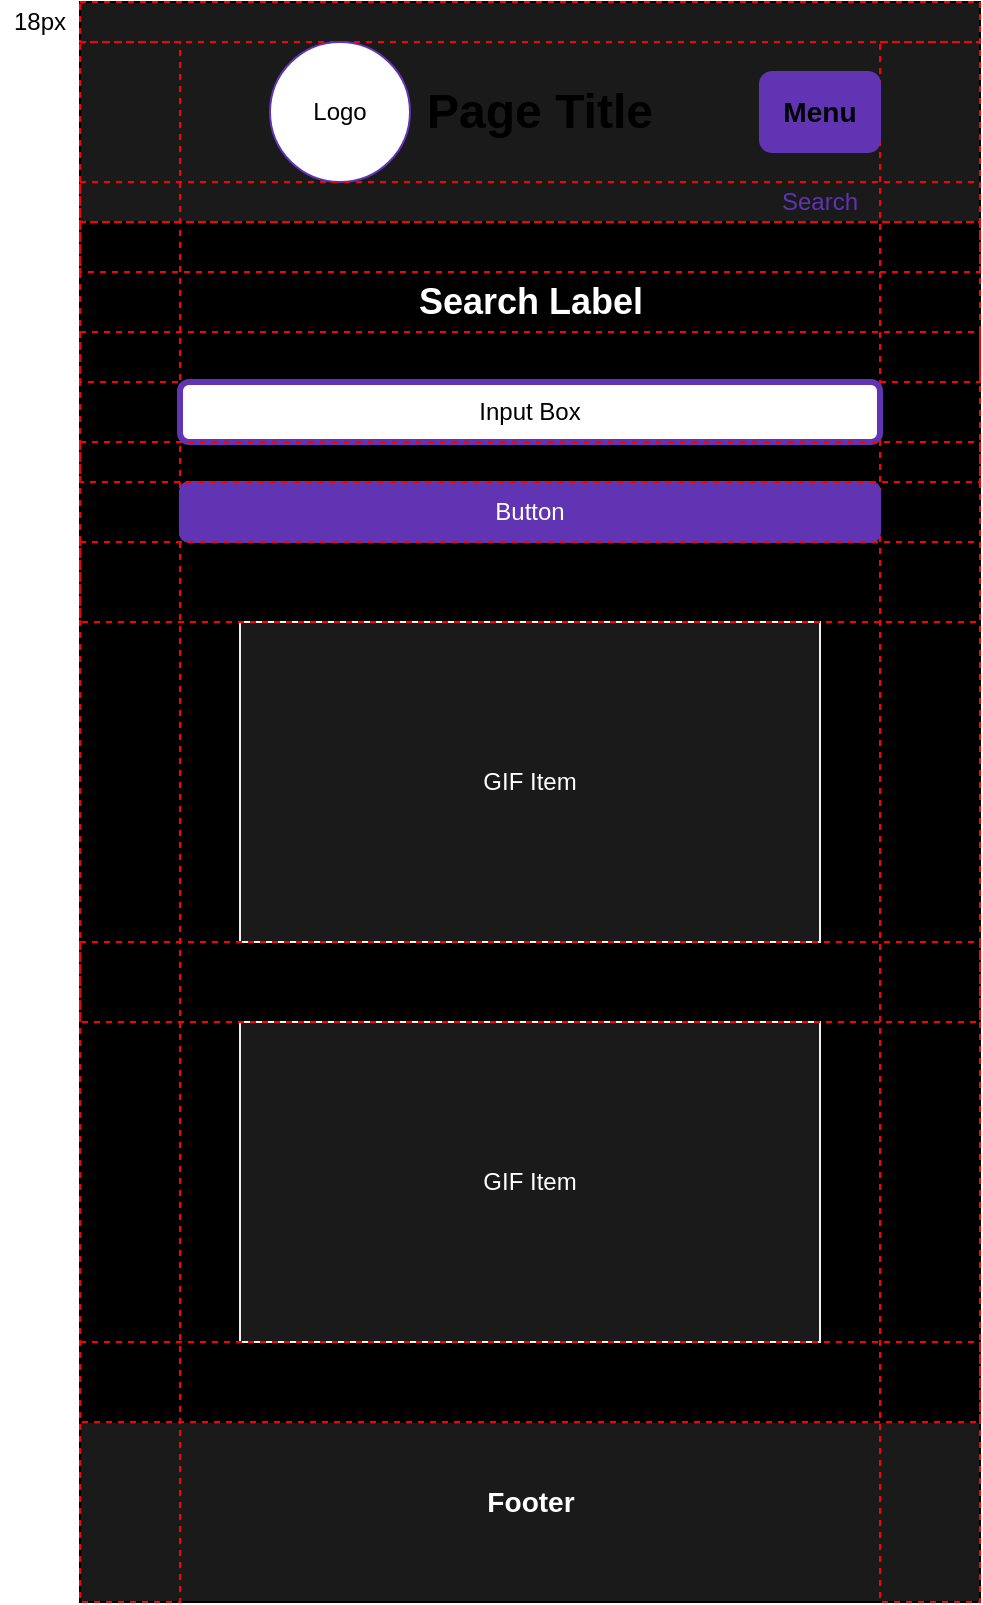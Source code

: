 <mxfile version="13.3.9" type="device" pages="2"><diagram id="wOaqQH-1K1oo2jQjaTFz" name="Mobile"><mxGraphModel dx="1550" dy="895" grid="1" gridSize="10" guides="1" tooltips="1" connect="1" arrows="1" fold="1" page="1" pageScale="1" pageWidth="850" pageHeight="1100" math="0" shadow="0"><root><mxCell id="0"/><mxCell id="1" parent="0"/><mxCell id="r_N-32vrsDWjK_O8Iit--13" value="" style="rounded=0;whiteSpace=wrap;html=1;fillColor=#1A1A1A;" vertex="1" parent="1"><mxGeometry x="210" y="60" width="450" height="800" as="geometry"/></mxCell><mxCell id="r_N-32vrsDWjK_O8Iit--2" value="" style="rounded=0;whiteSpace=wrap;html=1;fillColor=#000000;" vertex="1" parent="1"><mxGeometry x="210" y="170" width="450" height="600" as="geometry"/></mxCell><mxCell id="r_N-32vrsDWjK_O8Iit--14" value="&lt;font color=&quot;#ffffff&quot;&gt;GIF Item&lt;/font&gt;" style="rounded=0;whiteSpace=wrap;html=1;strokeColor=#f0f0f0;fillColor=#1A1A1A;fontColor=#6A00FF;" vertex="1" parent="1"><mxGeometry x="290" y="370" width="290" height="160" as="geometry"/></mxCell><mxCell id="r_N-32vrsDWjK_O8Iit--16" value="&lt;font color=&quot;#ffffff&quot;&gt;GIF Item&lt;/font&gt;" style="rounded=0;whiteSpace=wrap;html=1;strokeColor=#f0f0f0;fillColor=#1A1A1A;fontColor=#6A00FF;" vertex="1" parent="1"><mxGeometry x="290" y="570" width="290" height="160" as="geometry"/></mxCell><mxCell id="r_N-32vrsDWjK_O8Iit--17" value="" style="rounded=0;whiteSpace=wrap;html=1;fontColor=#6A00FF;dashed=1;strokeColor=#FF0000;fillColor=none;" vertex="1" parent="1"><mxGeometry x="210" y="60" width="450" height="20" as="geometry"/></mxCell><mxCell id="r_N-32vrsDWjK_O8Iit--18" value="18px" style="text;html=1;align=center;verticalAlign=middle;whiteSpace=wrap;rounded=0;dashed=1;" vertex="1" parent="1"><mxGeometry x="170" y="60" width="40" height="20" as="geometry"/></mxCell><mxCell id="r_N-32vrsDWjK_O8Iit--19" value="" style="rounded=0;whiteSpace=wrap;html=1;dashed=1;strokeColor=#FF0000;fontColor=#6A00FF;fillColor=none;" vertex="1" parent="1"><mxGeometry x="210" y="80" width="50" height="780" as="geometry"/></mxCell><mxCell id="r_N-32vrsDWjK_O8Iit--20" value="" style="rounded=0;whiteSpace=wrap;html=1;dashed=1;strokeColor=#FF0000;fontColor=#6A00FF;fillColor=none;" vertex="1" parent="1"><mxGeometry x="610" y="80" width="50" height="780" as="geometry"/></mxCell><mxCell id="9YrHmfRAaushjtlnp2I1-1" value="" style="group" vertex="1" connectable="0" parent="1"><mxGeometry x="305" y="75" width="240" height="80" as="geometry"/></mxCell><mxCell id="r_N-32vrsDWjK_O8Iit--3" value="Logo" style="ellipse;whiteSpace=wrap;html=1;aspect=fixed;strokeColor=#6034b2;" vertex="1" parent="9YrHmfRAaushjtlnp2I1-1"><mxGeometry y="5" width="70" height="70" as="geometry"/></mxCell><mxCell id="r_N-32vrsDWjK_O8Iit--4" value="&lt;h1&gt;&lt;b&gt;Page Title&lt;/b&gt;&lt;/h1&gt;" style="text;html=1;strokeColor=none;fillColor=none;align=center;verticalAlign=middle;whiteSpace=wrap;rounded=1;" vertex="1" parent="9YrHmfRAaushjtlnp2I1-1"><mxGeometry x="30" width="210" height="80" as="geometry"/></mxCell><mxCell id="9YrHmfRAaushjtlnp2I1-2" value="" style="group" vertex="1" connectable="0" parent="1"><mxGeometry x="550" y="95" width="110" height="155" as="geometry"/></mxCell><mxCell id="r_N-32vrsDWjK_O8Iit--5" value="&lt;h3&gt;Menu&lt;/h3&gt;" style="rounded=1;whiteSpace=wrap;html=1;strokeColor=#6034b2;fillColor=#6034b2;" vertex="1" parent="9YrHmfRAaushjtlnp2I1-2"><mxGeometry width="60" height="40" as="geometry"/></mxCell><mxCell id="r_N-32vrsDWjK_O8Iit--6" value="Search" style="text;html=1;strokeColor=none;fillColor=none;align=center;verticalAlign=middle;whiteSpace=wrap;rounded=0;fontColor=#6034b2;" vertex="1" parent="9YrHmfRAaushjtlnp2I1-2"><mxGeometry x="10" y="55" width="40" height="20" as="geometry"/></mxCell><mxCell id="r_N-32vrsDWjK_O8Iit--7" value="Memes" style="text;html=1;strokeColor=none;fillColor=none;align=center;verticalAlign=middle;whiteSpace=wrap;rounded=0;" vertex="1" parent="9YrHmfRAaushjtlnp2I1-2"><mxGeometry x="10" y="85" width="40" height="20" as="geometry"/></mxCell><mxCell id="r_N-32vrsDWjK_O8Iit--8" value="About" style="text;html=1;strokeColor=none;fillColor=none;align=center;verticalAlign=middle;whiteSpace=wrap;rounded=0;" vertex="1" parent="9YrHmfRAaushjtlnp2I1-2"><mxGeometry x="10" y="115" width="40" height="20" as="geometry"/></mxCell><mxCell id="-m004L89BN535TpIa1QW-6" value="" style="rounded=0;whiteSpace=wrap;html=1;shadow=0;fontColor=#6034b2;fillColor=none;strokeColor=#FF0000;dashed=1;" vertex="1" parent="9YrHmfRAaushjtlnp2I1-2"><mxGeometry x="-340" y="75" width="450" height="25" as="geometry"/></mxCell><mxCell id="-m004L89BN535TpIa1QW-7" value="" style="rounded=0;whiteSpace=wrap;html=1;shadow=0;fontColor=#6034b2;fillColor=none;strokeColor=#FF0000;dashed=1;" vertex="1" parent="9YrHmfRAaushjtlnp2I1-2"><mxGeometry x="-340" y="130" width="450" height="25" as="geometry"/></mxCell><mxCell id="9YrHmfRAaushjtlnp2I1-5" value="" style="group" vertex="1" connectable="0" parent="1"><mxGeometry x="260" y="200" width="350" height="130" as="geometry"/></mxCell><mxCell id="r_N-32vrsDWjK_O8Iit--9" value="&lt;h2&gt;Search Label&lt;/h2&gt;" style="text;html=1;align=center;verticalAlign=middle;whiteSpace=wrap;rounded=0;fontStyle=0;fontColor=#FFFFFF;" vertex="1" parent="9YrHmfRAaushjtlnp2I1-5"><mxGeometry x="117.5" width="115" height="20" as="geometry"/></mxCell><mxCell id="r_N-32vrsDWjK_O8Iit--10" value="Input Box" style="rounded=1;whiteSpace=wrap;html=1;strokeColor=#6034b2;strokeWidth=3;" vertex="1" parent="9YrHmfRAaushjtlnp2I1-5"><mxGeometry y="50" width="350" height="30" as="geometry"/></mxCell><mxCell id="r_N-32vrsDWjK_O8Iit--15" value="Button" style="rounded=1;whiteSpace=wrap;html=1;fontColor=#ffffff;fillColor=#6034b2;strokeColor=#6034b2;" vertex="1" parent="9YrHmfRAaushjtlnp2I1-5"><mxGeometry y="100" width="350" height="30" as="geometry"/></mxCell><mxCell id="9YrHmfRAaushjtlnp2I1-6" value="&lt;h3&gt;&lt;font color=&quot;#ffffff&quot;&gt;Footer&lt;/font&gt;&lt;/h3&gt;" style="text;html=1;strokeColor=none;fillColor=none;align=center;verticalAlign=middle;whiteSpace=wrap;rounded=0;shadow=0;fontColor=#6A00FF;" vertex="1" parent="1"><mxGeometry x="367.5" y="800" width="135" height="20" as="geometry"/></mxCell><mxCell id="-m004L89BN535TpIa1QW-1" value="" style="rounded=0;whiteSpace=wrap;html=1;shadow=0;fontColor=#6034b2;fillColor=none;strokeColor=#FF0000;dashed=1;" vertex="1" parent="1"><mxGeometry x="210" y="730" width="450" height="40" as="geometry"/></mxCell><mxCell id="-m004L89BN535TpIa1QW-2" value="" style="rounded=0;whiteSpace=wrap;html=1;shadow=0;fontColor=#6034b2;fillColor=none;strokeColor=#FF0000;dashed=1;" vertex="1" parent="1"><mxGeometry x="210" y="530" width="450" height="40" as="geometry"/></mxCell><mxCell id="-m004L89BN535TpIa1QW-3" value="" style="rounded=0;whiteSpace=wrap;html=1;shadow=0;fontColor=#6034b2;fillColor=none;strokeColor=#FF0000;dashed=1;" vertex="1" parent="1"><mxGeometry x="210" y="330" width="450" height="40" as="geometry"/></mxCell><mxCell id="-m004L89BN535TpIa1QW-5" value="" style="rounded=0;whiteSpace=wrap;html=1;fontColor=#6A00FF;dashed=1;strokeColor=#FF0000;fillColor=none;" vertex="1" parent="1"><mxGeometry x="210" y="150" width="450" height="20" as="geometry"/></mxCell><mxCell id="-m004L89BN535TpIa1QW-8" value="" style="rounded=0;whiteSpace=wrap;html=1;fontColor=#6A00FF;dashed=1;strokeColor=#FF0000;fillColor=none;" vertex="1" parent="1"><mxGeometry x="210" y="280" width="450" height="20" as="geometry"/></mxCell></root></mxGraphModel></diagram><diagram name="Desktop" id="saaGIXDusM_9Ymfcs9zt"><mxGraphModel dx="1550" dy="895" grid="1" gridSize="10" guides="1" tooltips="1" connect="1" arrows="1" fold="1" page="1" pageScale="1" pageWidth="850" pageHeight="1100" math="0" shadow="0"><root><mxCell id="ynbSTdpYaOdGBHtuWsFq-0"/><mxCell id="ynbSTdpYaOdGBHtuWsFq-1" parent="ynbSTdpYaOdGBHtuWsFq-0"/><mxCell id="ynbSTdpYaOdGBHtuWsFq-2" value="" style="rounded=0;whiteSpace=wrap;html=1;fillColor=#1A1A1A;" vertex="1" parent="ynbSTdpYaOdGBHtuWsFq-1"><mxGeometry x="40" y="60" width="760" height="800" as="geometry"/></mxCell><mxCell id="ynbSTdpYaOdGBHtuWsFq-3" value="" style="rounded=0;whiteSpace=wrap;html=1;fillColor=#000000;" vertex="1" parent="ynbSTdpYaOdGBHtuWsFq-1"><mxGeometry x="40" y="170" width="760" height="580" as="geometry"/></mxCell><mxCell id="ynbSTdpYaOdGBHtuWsFq-7" value="&lt;h2&gt;Search&lt;/h2&gt;" style="text;html=1;strokeColor=none;fillColor=none;align=center;verticalAlign=middle;whiteSpace=wrap;rounded=0;fontColor=#6034b2;" vertex="1" parent="ynbSTdpYaOdGBHtuWsFq-1"><mxGeometry x="460" y="115" width="80" height="30" as="geometry"/></mxCell><mxCell id="ynbSTdpYaOdGBHtuWsFq-8" value="&lt;h2&gt;Memes&lt;/h2&gt;" style="text;html=1;strokeColor=none;fillColor=none;align=center;verticalAlign=middle;whiteSpace=wrap;rounded=0;" vertex="1" parent="ynbSTdpYaOdGBHtuWsFq-1"><mxGeometry x="560" y="110" width="80" height="40" as="geometry"/></mxCell><mxCell id="ynbSTdpYaOdGBHtuWsFq-9" value="&lt;h2&gt;About&lt;/h2&gt;" style="text;html=1;strokeColor=none;fillColor=none;align=center;verticalAlign=middle;whiteSpace=wrap;rounded=0;" vertex="1" parent="ynbSTdpYaOdGBHtuWsFq-1"><mxGeometry x="660" y="115" width="70" height="30" as="geometry"/></mxCell><mxCell id="ynbSTdpYaOdGBHtuWsFq-10" value="&lt;h2&gt;Search Label&lt;/h2&gt;" style="text;html=1;align=center;verticalAlign=middle;whiteSpace=wrap;rounded=0;fontStyle=0;fontColor=#FFFFFF;" vertex="1" parent="ynbSTdpYaOdGBHtuWsFq-1"><mxGeometry x="377.5" y="200" width="115" height="20" as="geometry"/></mxCell><mxCell id="ynbSTdpYaOdGBHtuWsFq-11" value="Input Box" style="rounded=1;whiteSpace=wrap;html=1;strokeColor=#6034b2;strokeWidth=3;" vertex="1" parent="ynbSTdpYaOdGBHtuWsFq-1"><mxGeometry x="260" y="250" width="350" height="30" as="geometry"/></mxCell><mxCell id="ynbSTdpYaOdGBHtuWsFq-13" value="Button" style="rounded=1;whiteSpace=wrap;html=1;fontColor=#ffffff;fillColor=#6034b2;strokeColor=#6034b2;" vertex="1" parent="ynbSTdpYaOdGBHtuWsFq-1"><mxGeometry x="260" y="300" width="350" height="30" as="geometry"/></mxCell><mxCell id="ynbSTdpYaOdGBHtuWsFq-15" value="" style="rounded=0;whiteSpace=wrap;html=1;fontColor=#6A00FF;dashed=1;strokeColor=#FF0000;fillColor=none;" vertex="1" parent="ynbSTdpYaOdGBHtuWsFq-1"><mxGeometry x="40" y="60" width="760" height="20" as="geometry"/></mxCell><mxCell id="ynbSTdpYaOdGBHtuWsFq-16" value="18px" style="text;html=1;align=center;verticalAlign=middle;whiteSpace=wrap;rounded=0;dashed=1;" vertex="1" parent="ynbSTdpYaOdGBHtuWsFq-1"><mxGeometry y="60" width="40" height="20" as="geometry"/></mxCell><mxCell id="ynbSTdpYaOdGBHtuWsFq-17" value="" style="rounded=0;whiteSpace=wrap;html=1;dashed=1;strokeColor=#FF0000;fontColor=#6A00FF;fillColor=none;" vertex="1" parent="ynbSTdpYaOdGBHtuWsFq-1"><mxGeometry x="40" y="80" width="50" height="780" as="geometry"/></mxCell><mxCell id="ynbSTdpYaOdGBHtuWsFq-18" value="" style="rounded=0;whiteSpace=wrap;html=1;dashed=1;strokeColor=#FF0000;fontColor=#6A00FF;fillColor=none;" vertex="1" parent="ynbSTdpYaOdGBHtuWsFq-1"><mxGeometry x="750" y="80" width="50" height="780" as="geometry"/></mxCell><mxCell id="tKleXGzrhcwIE4P09c8k-9" value="" style="group" vertex="1" connectable="0" parent="ynbSTdpYaOdGBHtuWsFq-1"><mxGeometry x="90" y="560" width="660" height="140" as="geometry"/></mxCell><mxCell id="tKleXGzrhcwIE4P09c8k-5" value="&lt;font color=&quot;#ffffff&quot;&gt;Gif&lt;/font&gt;" style="whiteSpace=wrap;html=1;aspect=fixed;rounded=0;fontColor=#6A00FF;strokeColor=#FFFFFF;shadow=0;" vertex="1" parent="tKleXGzrhcwIE4P09c8k-9"><mxGeometry width="140" height="140" as="geometry"/></mxCell><mxCell id="tKleXGzrhcwIE4P09c8k-6" value="&lt;font color=&quot;#ffffff&quot;&gt;Gif&lt;/font&gt;" style="whiteSpace=wrap;html=1;aspect=fixed;rounded=0;fontColor=#6A00FF;strokeColor=#FFFFFF;shadow=0;" vertex="1" parent="tKleXGzrhcwIE4P09c8k-9"><mxGeometry x="175" width="140" height="140" as="geometry"/></mxCell><mxCell id="tKleXGzrhcwIE4P09c8k-7" value="&lt;font color=&quot;#ffffff&quot;&gt;Gif&lt;/font&gt;" style="whiteSpace=wrap;html=1;aspect=fixed;rounded=0;fontColor=#6A00FF;strokeColor=#FFFFFF;shadow=0;" vertex="1" parent="tKleXGzrhcwIE4P09c8k-9"><mxGeometry x="350" width="140" height="140" as="geometry"/></mxCell><mxCell id="tKleXGzrhcwIE4P09c8k-8" value="&lt;font color=&quot;#ffffff&quot;&gt;Gif&lt;/font&gt;" style="whiteSpace=wrap;html=1;aspect=fixed;rounded=0;fontColor=#6A00FF;strokeColor=#FFFFFF;shadow=0;" vertex="1" parent="tKleXGzrhcwIE4P09c8k-9"><mxGeometry x="520" width="140" height="140" as="geometry"/></mxCell><mxCell id="tKleXGzrhcwIE4P09c8k-10" value="" style="group" vertex="1" connectable="0" parent="ynbSTdpYaOdGBHtuWsFq-1"><mxGeometry x="90" y="380" width="660" height="320" as="geometry"/></mxCell><mxCell id="tKleXGzrhcwIE4P09c8k-11" value="&lt;font color=&quot;#ffffff&quot;&gt;Gif&lt;/font&gt;" style="whiteSpace=wrap;html=1;aspect=fixed;rounded=0;fontColor=#6A00FF;strokeColor=#FFFFFF;shadow=0;" vertex="1" parent="tKleXGzrhcwIE4P09c8k-10"><mxGeometry width="140" height="140" as="geometry"/></mxCell><mxCell id="tKleXGzrhcwIE4P09c8k-12" value="&lt;font color=&quot;#ffffff&quot;&gt;Gif&lt;/font&gt;" style="whiteSpace=wrap;html=1;aspect=fixed;rounded=0;fontColor=#6A00FF;strokeColor=#FFFFFF;shadow=0;" vertex="1" parent="tKleXGzrhcwIE4P09c8k-10"><mxGeometry x="175" width="140" height="140" as="geometry"/></mxCell><mxCell id="tKleXGzrhcwIE4P09c8k-13" value="&lt;font color=&quot;#ffffff&quot;&gt;Gif&lt;/font&gt;" style="whiteSpace=wrap;html=1;aspect=fixed;rounded=0;fontColor=#6A00FF;strokeColor=#FFFFFF;shadow=0;" vertex="1" parent="tKleXGzrhcwIE4P09c8k-10"><mxGeometry x="350" width="140" height="140" as="geometry"/></mxCell><mxCell id="tKleXGzrhcwIE4P09c8k-14" value="&lt;font color=&quot;#ffffff&quot;&gt;Gif&lt;/font&gt;" style="whiteSpace=wrap;html=1;aspect=fixed;rounded=0;fontColor=#6A00FF;strokeColor=#FFFFFF;shadow=0;" vertex="1" parent="tKleXGzrhcwIE4P09c8k-10"><mxGeometry x="520" width="140" height="140" as="geometry"/></mxCell><mxCell id="tKleXGzrhcwIE4P09c8k-24" value="" style="group" vertex="1" connectable="0" parent="tKleXGzrhcwIE4P09c8k-10"><mxGeometry width="660" height="320" as="geometry"/></mxCell><mxCell id="tKleXGzrhcwIE4P09c8k-15" value="&lt;font color=&quot;#ffffff&quot;&gt;Gif&lt;/font&gt;" style="whiteSpace=wrap;html=1;aspect=fixed;rounded=0;fontColor=#6A00FF;strokeColor=#FFFFFF;shadow=0;" vertex="1" parent="tKleXGzrhcwIE4P09c8k-24"><mxGeometry x="520" y="180" width="140" height="140" as="geometry"/></mxCell><mxCell id="tKleXGzrhcwIE4P09c8k-16" value="" style="group" vertex="1" connectable="0" parent="tKleXGzrhcwIE4P09c8k-24"><mxGeometry width="660" height="140" as="geometry"/></mxCell><mxCell id="tKleXGzrhcwIE4P09c8k-17" value="&lt;font color=&quot;#ffffff&quot;&gt;Gif&lt;/font&gt;" style="whiteSpace=wrap;html=1;aspect=fixed;rounded=0;fontColor=#6A00FF;strokeColor=#FFFFFF;shadow=0;" vertex="1" parent="tKleXGzrhcwIE4P09c8k-16"><mxGeometry width="140" height="140" as="geometry"/></mxCell><mxCell id="tKleXGzrhcwIE4P09c8k-18" value="&lt;font color=&quot;#ffffff&quot;&gt;Gif&lt;/font&gt;" style="whiteSpace=wrap;html=1;aspect=fixed;rounded=0;fontColor=#6A00FF;strokeColor=#FFFFFF;shadow=0;" vertex="1" parent="tKleXGzrhcwIE4P09c8k-16"><mxGeometry x="175" width="140" height="140" as="geometry"/></mxCell><mxCell id="tKleXGzrhcwIE4P09c8k-19" value="&lt;font color=&quot;#ffffff&quot;&gt;Gif&lt;/font&gt;" style="whiteSpace=wrap;html=1;aspect=fixed;rounded=0;fontColor=#6A00FF;strokeColor=#FFFFFF;shadow=0;" vertex="1" parent="tKleXGzrhcwIE4P09c8k-16"><mxGeometry x="350" width="140" height="140" as="geometry"/></mxCell><mxCell id="tKleXGzrhcwIE4P09c8k-20" value="&lt;font color=&quot;#ffffff&quot;&gt;Gif&lt;/font&gt;" style="whiteSpace=wrap;html=1;aspect=fixed;rounded=0;fontColor=#6A00FF;strokeColor=#FFFFFF;shadow=0;" vertex="1" parent="tKleXGzrhcwIE4P09c8k-16"><mxGeometry x="520" width="140" height="140" as="geometry"/></mxCell><mxCell id="tKleXGzrhcwIE4P09c8k-21" value="&lt;font color=&quot;#ffffff&quot;&gt;Gif&lt;/font&gt;" style="whiteSpace=wrap;html=1;aspect=fixed;rounded=0;fontColor=#6A00FF;strokeColor=#FFFFFF;shadow=0;" vertex="1" parent="tKleXGzrhcwIE4P09c8k-24"><mxGeometry x="350" y="180" width="140" height="140" as="geometry"/></mxCell><mxCell id="tKleXGzrhcwIE4P09c8k-22" value="&lt;font color=&quot;#ffffff&quot;&gt;Gif&lt;/font&gt;" style="whiteSpace=wrap;html=1;aspect=fixed;rounded=0;fontColor=#6A00FF;strokeColor=#FFFFFF;shadow=0;" vertex="1" parent="tKleXGzrhcwIE4P09c8k-24"><mxGeometry x="175" y="180" width="140" height="140" as="geometry"/></mxCell><mxCell id="tKleXGzrhcwIE4P09c8k-23" value="&lt;font color=&quot;#ffffff&quot;&gt;Gif&lt;/font&gt;" style="whiteSpace=wrap;html=1;aspect=fixed;rounded=0;fontColor=#6A00FF;strokeColor=#FFFFFF;shadow=0;" vertex="1" parent="tKleXGzrhcwIE4P09c8k-24"><mxGeometry y="180" width="140" height="140" as="geometry"/></mxCell><mxCell id="axo3a4iRpoGEkCHHKeZg-0" value="&lt;h3&gt;&lt;font color=&quot;#ffffff&quot;&gt;Footer&lt;/font&gt;&lt;/h3&gt;" style="text;html=1;strokeColor=none;fillColor=none;align=center;verticalAlign=middle;whiteSpace=wrap;rounded=0;shadow=0;fontColor=#6A00FF;" vertex="1" parent="ynbSTdpYaOdGBHtuWsFq-1"><mxGeometry x="358" y="800" width="135" height="20" as="geometry"/></mxCell><mxCell id="axo3a4iRpoGEkCHHKeZg-1" value="" style="group" vertex="1" connectable="0" parent="ynbSTdpYaOdGBHtuWsFq-1"><mxGeometry x="90" y="90" width="240" height="80" as="geometry"/></mxCell><mxCell id="ynbSTdpYaOdGBHtuWsFq-4" value="Logo" style="ellipse;whiteSpace=wrap;html=1;aspect=fixed;strokeColor=#6034b2;" vertex="1" parent="axo3a4iRpoGEkCHHKeZg-1"><mxGeometry y="5" width="70" height="70" as="geometry"/></mxCell><mxCell id="ynbSTdpYaOdGBHtuWsFq-5" value="&lt;h1&gt;&lt;b&gt;Page Title&lt;/b&gt;&lt;/h1&gt;" style="text;html=1;strokeColor=none;fillColor=none;align=center;verticalAlign=middle;whiteSpace=wrap;rounded=1;" vertex="1" parent="axo3a4iRpoGEkCHHKeZg-1"><mxGeometry x="30" width="210" height="80" as="geometry"/></mxCell><mxCell id="qSJnNEorUMCItATNOuls-0" value="" style="rounded=0;whiteSpace=wrap;html=1;fontColor=#6A00FF;dashed=1;strokeColor=#FF0000;fillColor=none;" vertex="1" parent="ynbSTdpYaOdGBHtuWsFq-1"><mxGeometry x="40" y="170" width="760" height="30" as="geometry"/></mxCell><mxCell id="qSJnNEorUMCItATNOuls-1" value="" style="rounded=0;whiteSpace=wrap;html=1;fontColor=#6A00FF;dashed=1;strokeColor=#FF0000;fillColor=none;" vertex="1" parent="ynbSTdpYaOdGBHtuWsFq-1"><mxGeometry x="40" y="220" width="760" height="30" as="geometry"/></mxCell><mxCell id="qSJnNEorUMCItATNOuls-2" value="" style="rounded=0;whiteSpace=wrap;html=1;fontColor=#6A00FF;dashed=1;strokeColor=#FF0000;fillColor=none;" vertex="1" parent="ynbSTdpYaOdGBHtuWsFq-1"><mxGeometry x="45.5" y="330" width="760" height="50" as="geometry"/></mxCell><mxCell id="qSJnNEorUMCItATNOuls-3" value="" style="rounded=0;whiteSpace=wrap;html=1;fontColor=#6A00FF;dashed=1;strokeColor=#FF0000;fillColor=none;" vertex="1" parent="ynbSTdpYaOdGBHtuWsFq-1"><mxGeometry x="40" y="520" width="760" height="40" as="geometry"/></mxCell><mxCell id="qSJnNEorUMCItATNOuls-4" value="" style="rounded=0;whiteSpace=wrap;html=1;fontColor=#6A00FF;dashed=1;strokeColor=#FF0000;fillColor=none;" vertex="1" parent="ynbSTdpYaOdGBHtuWsFq-1"><mxGeometry x="40" y="700" width="760" height="50" as="geometry"/></mxCell></root></mxGraphModel></diagram></mxfile>